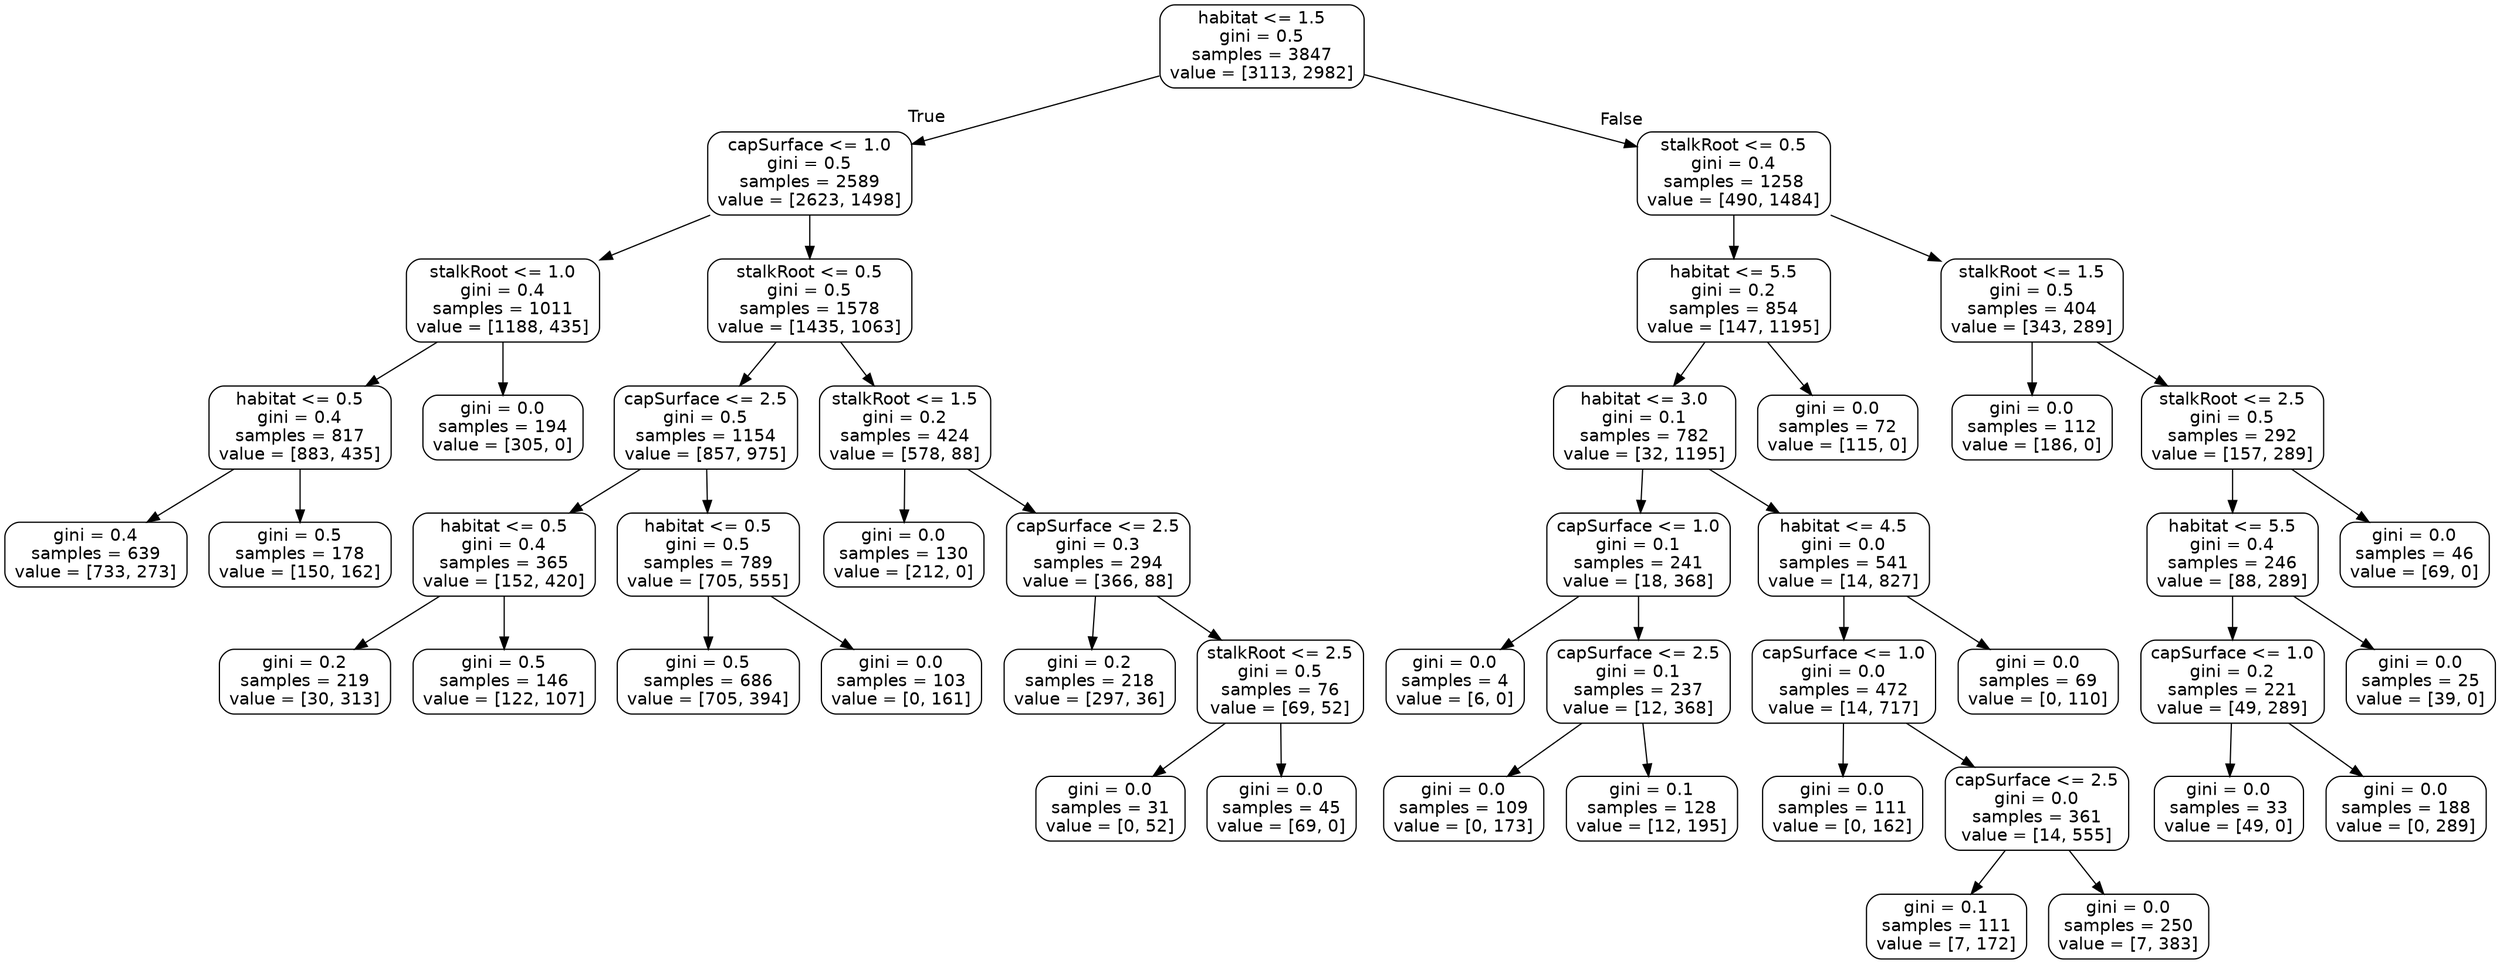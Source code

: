 digraph Tree {
node [shape=box, style="rounded", color="black", fontname="helvetica"] ;
edge [fontname="helvetica"] ;
0 [label="habitat <= 1.5\ngini = 0.5\nsamples = 3847\nvalue = [3113, 2982]"] ;
1 [label="capSurface <= 1.0\ngini = 0.5\nsamples = 2589\nvalue = [2623, 1498]"] ;
0 -> 1 [labeldistance=2.5, labelangle=45, headlabel="True"] ;
2 [label="stalkRoot <= 1.0\ngini = 0.4\nsamples = 1011\nvalue = [1188, 435]"] ;
1 -> 2 ;
3 [label="habitat <= 0.5\ngini = 0.4\nsamples = 817\nvalue = [883, 435]"] ;
2 -> 3 ;
4 [label="gini = 0.4\nsamples = 639\nvalue = [733, 273]"] ;
3 -> 4 ;
5 [label="gini = 0.5\nsamples = 178\nvalue = [150, 162]"] ;
3 -> 5 ;
6 [label="gini = 0.0\nsamples = 194\nvalue = [305, 0]"] ;
2 -> 6 ;
7 [label="stalkRoot <= 0.5\ngini = 0.5\nsamples = 1578\nvalue = [1435, 1063]"] ;
1 -> 7 ;
8 [label="capSurface <= 2.5\ngini = 0.5\nsamples = 1154\nvalue = [857, 975]"] ;
7 -> 8 ;
9 [label="habitat <= 0.5\ngini = 0.4\nsamples = 365\nvalue = [152, 420]"] ;
8 -> 9 ;
10 [label="gini = 0.2\nsamples = 219\nvalue = [30, 313]"] ;
9 -> 10 ;
11 [label="gini = 0.5\nsamples = 146\nvalue = [122, 107]"] ;
9 -> 11 ;
12 [label="habitat <= 0.5\ngini = 0.5\nsamples = 789\nvalue = [705, 555]"] ;
8 -> 12 ;
13 [label="gini = 0.5\nsamples = 686\nvalue = [705, 394]"] ;
12 -> 13 ;
14 [label="gini = 0.0\nsamples = 103\nvalue = [0, 161]"] ;
12 -> 14 ;
15 [label="stalkRoot <= 1.5\ngini = 0.2\nsamples = 424\nvalue = [578, 88]"] ;
7 -> 15 ;
16 [label="gini = 0.0\nsamples = 130\nvalue = [212, 0]"] ;
15 -> 16 ;
17 [label="capSurface <= 2.5\ngini = 0.3\nsamples = 294\nvalue = [366, 88]"] ;
15 -> 17 ;
18 [label="gini = 0.2\nsamples = 218\nvalue = [297, 36]"] ;
17 -> 18 ;
19 [label="stalkRoot <= 2.5\ngini = 0.5\nsamples = 76\nvalue = [69, 52]"] ;
17 -> 19 ;
20 [label="gini = 0.0\nsamples = 31\nvalue = [0, 52]"] ;
19 -> 20 ;
21 [label="gini = 0.0\nsamples = 45\nvalue = [69, 0]"] ;
19 -> 21 ;
22 [label="stalkRoot <= 0.5\ngini = 0.4\nsamples = 1258\nvalue = [490, 1484]"] ;
0 -> 22 [labeldistance=2.5, labelangle=-45, headlabel="False"] ;
23 [label="habitat <= 5.5\ngini = 0.2\nsamples = 854\nvalue = [147, 1195]"] ;
22 -> 23 ;
24 [label="habitat <= 3.0\ngini = 0.1\nsamples = 782\nvalue = [32, 1195]"] ;
23 -> 24 ;
25 [label="capSurface <= 1.0\ngini = 0.1\nsamples = 241\nvalue = [18, 368]"] ;
24 -> 25 ;
26 [label="gini = 0.0\nsamples = 4\nvalue = [6, 0]"] ;
25 -> 26 ;
27 [label="capSurface <= 2.5\ngini = 0.1\nsamples = 237\nvalue = [12, 368]"] ;
25 -> 27 ;
28 [label="gini = 0.0\nsamples = 109\nvalue = [0, 173]"] ;
27 -> 28 ;
29 [label="gini = 0.1\nsamples = 128\nvalue = [12, 195]"] ;
27 -> 29 ;
30 [label="habitat <= 4.5\ngini = 0.0\nsamples = 541\nvalue = [14, 827]"] ;
24 -> 30 ;
31 [label="capSurface <= 1.0\ngini = 0.0\nsamples = 472\nvalue = [14, 717]"] ;
30 -> 31 ;
32 [label="gini = 0.0\nsamples = 111\nvalue = [0, 162]"] ;
31 -> 32 ;
33 [label="capSurface <= 2.5\ngini = 0.0\nsamples = 361\nvalue = [14, 555]"] ;
31 -> 33 ;
34 [label="gini = 0.1\nsamples = 111\nvalue = [7, 172]"] ;
33 -> 34 ;
35 [label="gini = 0.0\nsamples = 250\nvalue = [7, 383]"] ;
33 -> 35 ;
36 [label="gini = 0.0\nsamples = 69\nvalue = [0, 110]"] ;
30 -> 36 ;
37 [label="gini = 0.0\nsamples = 72\nvalue = [115, 0]"] ;
23 -> 37 ;
38 [label="stalkRoot <= 1.5\ngini = 0.5\nsamples = 404\nvalue = [343, 289]"] ;
22 -> 38 ;
39 [label="gini = 0.0\nsamples = 112\nvalue = [186, 0]"] ;
38 -> 39 ;
40 [label="stalkRoot <= 2.5\ngini = 0.5\nsamples = 292\nvalue = [157, 289]"] ;
38 -> 40 ;
41 [label="habitat <= 5.5\ngini = 0.4\nsamples = 246\nvalue = [88, 289]"] ;
40 -> 41 ;
42 [label="capSurface <= 1.0\ngini = 0.2\nsamples = 221\nvalue = [49, 289]"] ;
41 -> 42 ;
43 [label="gini = 0.0\nsamples = 33\nvalue = [49, 0]"] ;
42 -> 43 ;
44 [label="gini = 0.0\nsamples = 188\nvalue = [0, 289]"] ;
42 -> 44 ;
45 [label="gini = 0.0\nsamples = 25\nvalue = [39, 0]"] ;
41 -> 45 ;
46 [label="gini = 0.0\nsamples = 46\nvalue = [69, 0]"] ;
40 -> 46 ;
}